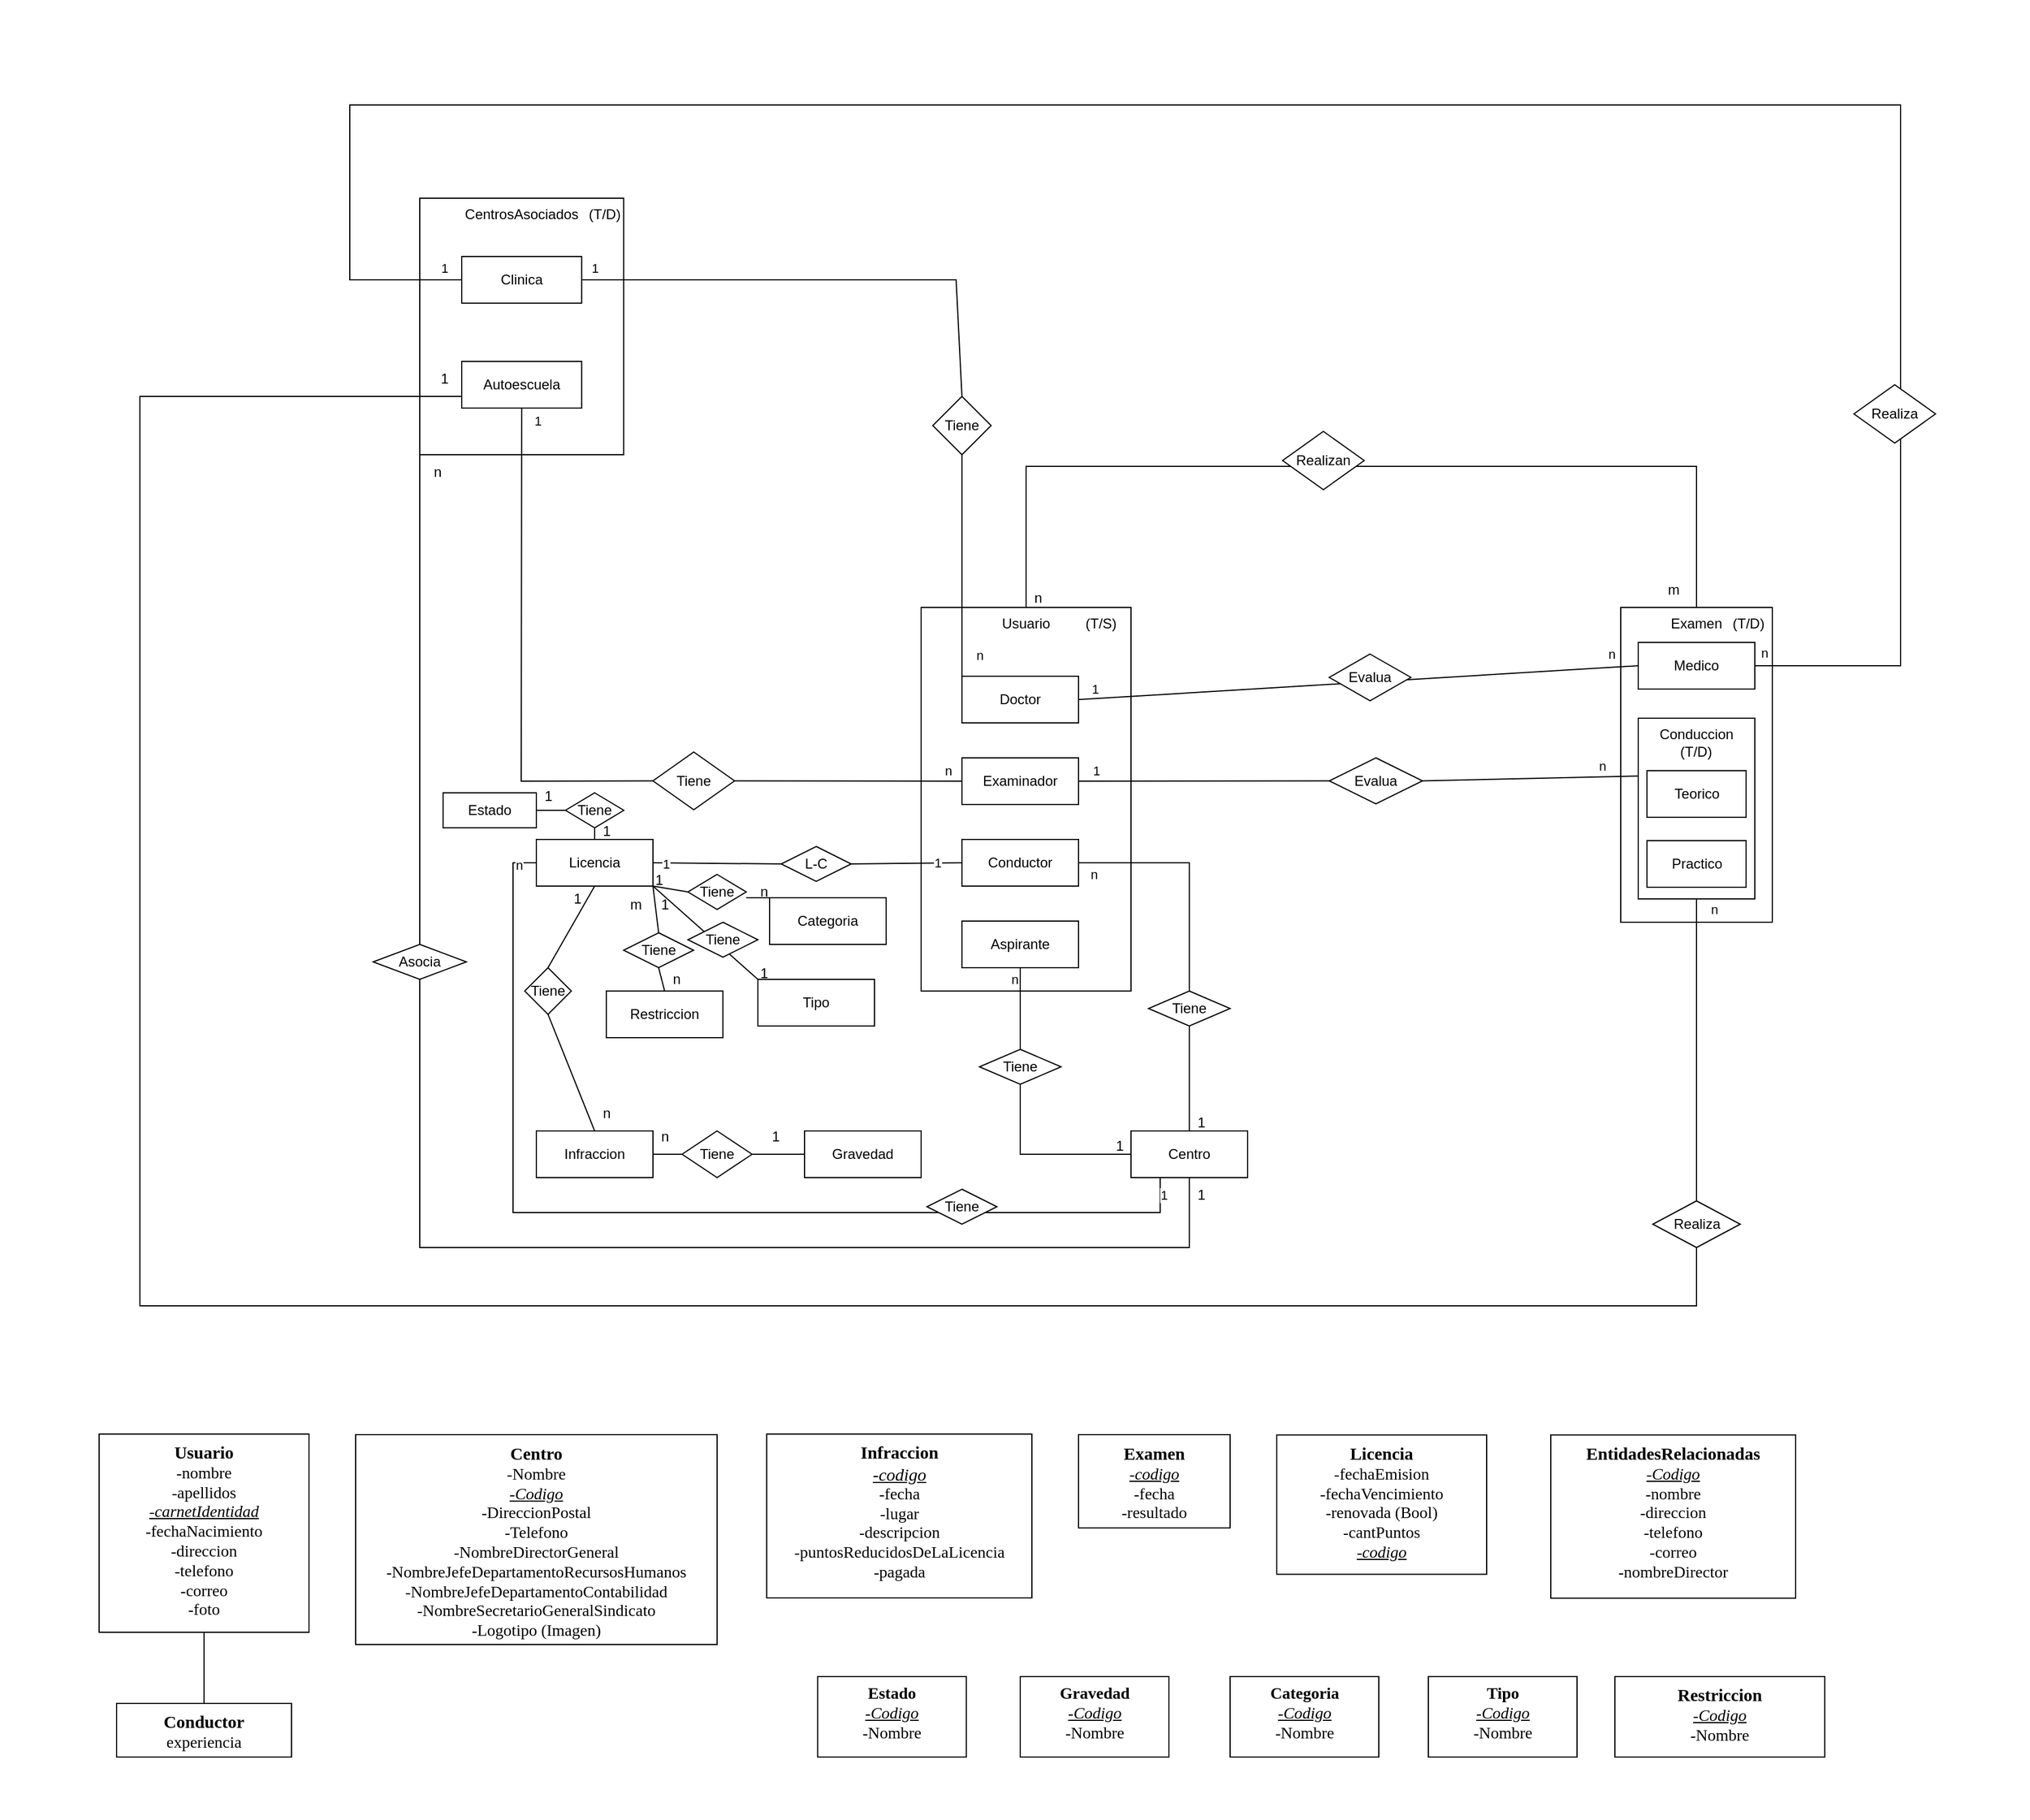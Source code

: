 <mxfile version="24.7.17">
  <diagram id="R2lEEEUBdFMjLlhIrx00" name="Page-1">
    <mxGraphModel dx="5550" dy="3149" grid="1" gridSize="10" guides="1" tooltips="1" connect="1" arrows="1" fold="1" page="1" pageScale="1" pageWidth="850" pageHeight="1100" math="0" shadow="0" extFonts="Permanent Marker^https://fonts.googleapis.com/css?family=Permanent+Marker">
      <root>
        <mxCell id="0" />
        <mxCell id="1" parent="0" />
        <mxCell id="NAzLbEtGGTeLCspvoHRA-1" value="" style="rounded=0;whiteSpace=wrap;html=1;strokeColor=none;" vertex="1" parent="1">
          <mxGeometry x="-2300" y="-340" width="1740" height="1560" as="geometry" />
        </mxCell>
        <mxCell id="DazzLDeY3yilsEYG1Iqc-2" value="&lt;b&gt;&lt;font style=&quot;font-size: 15px;&quot;&gt;Centro&lt;/font&gt;&lt;/b&gt;&lt;div&gt;-Nombre&lt;/div&gt;&lt;div&gt;&lt;u&gt;&lt;i&gt;-Codigo&lt;/i&gt;&lt;/u&gt;&lt;/div&gt;&lt;div&gt;-DireccionPostal&lt;/div&gt;&lt;div&gt;-Telefono&lt;/div&gt;&lt;div&gt;-NombreDirectorGeneral&lt;/div&gt;&lt;div&gt;-NombreJefeDepartamentoRecursosHumanos&lt;/div&gt;&lt;div&gt;-NombreJefeDepartamentoContabilidad&lt;/div&gt;&lt;div&gt;-NombreSecretarioGeneralSindicato&lt;/div&gt;&lt;div&gt;-Logotipo (Imagen)&lt;/div&gt;" style="text;html=1;align=center;verticalAlign=top;whiteSpace=wrap;rounded=0;labelPosition=center;verticalLabelPosition=middle;fontFamily=Tahoma;fontSize=14;strokeColor=default;" parent="1" vertex="1">
          <mxGeometry x="-1995" y="890.5" width="310" height="180" as="geometry" />
        </mxCell>
        <mxCell id="dvxHveoWccfm7zMA3f95-161" value="Licencia" style="whiteSpace=wrap;html=1;align=center;" parent="1" vertex="1">
          <mxGeometry x="-1840" y="380" width="100" height="40" as="geometry" />
        </mxCell>
        <mxCell id="dvxHveoWccfm7zMA3f95-162" value="Infraccion" style="whiteSpace=wrap;html=1;align=center;" parent="1" vertex="1">
          <mxGeometry x="-1840" y="630" width="100" height="40" as="geometry" />
        </mxCell>
        <mxCell id="dvxHveoWccfm7zMA3f95-168" value="" style="group" parent="1" vertex="1" connectable="0">
          <mxGeometry x="-910" y="181" width="130" height="270" as="geometry" />
        </mxCell>
        <mxCell id="dvxHveoWccfm7zMA3f95-163" value="Examen" style="whiteSpace=wrap;html=1;align=center;verticalAlign=top;" parent="dvxHveoWccfm7zMA3f95-168" vertex="1">
          <mxGeometry width="130" height="270" as="geometry" />
        </mxCell>
        <mxCell id="dvxHveoWccfm7zMA3f95-164" value="Medico" style="whiteSpace=wrap;html=1;align=center;" parent="dvxHveoWccfm7zMA3f95-168" vertex="1">
          <mxGeometry x="15" y="30" width="100" height="40" as="geometry" />
        </mxCell>
        <mxCell id="dvxHveoWccfm7zMA3f95-165" value="Conduccion" style="whiteSpace=wrap;html=1;align=center;verticalAlign=top;" parent="dvxHveoWccfm7zMA3f95-168" vertex="1">
          <mxGeometry x="15" y="95" width="100" height="155" as="geometry" />
        </mxCell>
        <mxCell id="dvxHveoWccfm7zMA3f95-166" value="Teorico" style="whiteSpace=wrap;html=1;align=center;" parent="dvxHveoWccfm7zMA3f95-168" vertex="1">
          <mxGeometry x="22.5" y="140" width="85" height="40" as="geometry" />
        </mxCell>
        <mxCell id="dvxHveoWccfm7zMA3f95-167" value="Practico" style="whiteSpace=wrap;html=1;align=center;" parent="dvxHveoWccfm7zMA3f95-168" vertex="1">
          <mxGeometry x="22.5" y="200" width="85" height="40" as="geometry" />
        </mxCell>
        <mxCell id="dvxHveoWccfm7zMA3f95-170" value="(T/D)" style="text;strokeColor=none;fillColor=none;spacingLeft=4;spacingRight=4;overflow=hidden;rotatable=0;points=[[0,0.5],[1,0.5]];portConstraint=eastwest;fontSize=12;whiteSpace=wrap;html=1;" parent="dvxHveoWccfm7zMA3f95-168" vertex="1">
          <mxGeometry x="90" width="40" height="30" as="geometry" />
        </mxCell>
        <mxCell id="dvxHveoWccfm7zMA3f95-269" value="(T/D)" style="text;strokeColor=none;fillColor=none;spacingLeft=4;spacingRight=4;overflow=hidden;rotatable=0;points=[[0,0.5],[1,0.5]];portConstraint=eastwest;fontSize=12;whiteSpace=wrap;html=1;" parent="dvxHveoWccfm7zMA3f95-168" vertex="1">
          <mxGeometry x="45" y="110" width="40" height="30" as="geometry" />
        </mxCell>
        <mxCell id="dvxHveoWccfm7zMA3f95-169" value="" style="group" parent="1" vertex="1" connectable="0">
          <mxGeometry x="-1510" y="181" width="180" height="329" as="geometry" />
        </mxCell>
        <mxCell id="dvxHveoWccfm7zMA3f95-156" value="Usuario" style="whiteSpace=wrap;html=1;align=center;verticalAlign=top;" parent="dvxHveoWccfm7zMA3f95-169" vertex="1">
          <mxGeometry width="180" height="329" as="geometry" />
        </mxCell>
        <mxCell id="dvxHveoWccfm7zMA3f95-158" value="Doctor" style="whiteSpace=wrap;html=1;align=center;" parent="dvxHveoWccfm7zMA3f95-169" vertex="1">
          <mxGeometry x="35" y="59" width="100" height="40" as="geometry" />
        </mxCell>
        <mxCell id="dvxHveoWccfm7zMA3f95-160" value="Aspirante" style="whiteSpace=wrap;html=1;align=center;" parent="dvxHveoWccfm7zMA3f95-169" vertex="1">
          <mxGeometry x="35" y="269" width="100" height="40" as="geometry" />
        </mxCell>
        <mxCell id="dvxHveoWccfm7zMA3f95-171" value="(T/S)" style="text;strokeColor=none;fillColor=none;spacingLeft=4;spacingRight=4;overflow=hidden;rotatable=0;points=[[0,0.5],[1,0.5]];portConstraint=eastwest;fontSize=12;whiteSpace=wrap;html=1;" parent="dvxHveoWccfm7zMA3f95-169" vertex="1">
          <mxGeometry x="135" width="40" height="30" as="geometry" />
        </mxCell>
        <mxCell id="dvxHveoWccfm7zMA3f95-157" value="Conductor" style="whiteSpace=wrap;html=1;align=center;" parent="dvxHveoWccfm7zMA3f95-169" vertex="1">
          <mxGeometry x="35" y="199" width="100" height="40" as="geometry" />
        </mxCell>
        <mxCell id="dvxHveoWccfm7zMA3f95-159" value="Examinador" style="whiteSpace=wrap;html=1;align=center;" parent="dvxHveoWccfm7zMA3f95-169" vertex="1">
          <mxGeometry x="35" y="129" width="100" height="40" as="geometry" />
        </mxCell>
        <mxCell id="dvxHveoWccfm7zMA3f95-176" value="" style="group" parent="1" vertex="1" connectable="0">
          <mxGeometry x="-1940" y="-170" width="180" height="220" as="geometry" />
        </mxCell>
        <mxCell id="dvxHveoWccfm7zMA3f95-172" value="CentrosAsociados" style="whiteSpace=wrap;html=1;align=center;verticalAlign=top;" parent="dvxHveoWccfm7zMA3f95-176" vertex="1">
          <mxGeometry width="174.857" height="220" as="geometry" />
        </mxCell>
        <mxCell id="dvxHveoWccfm7zMA3f95-173" value="Clinica" style="whiteSpace=wrap;html=1;align=center;" parent="dvxHveoWccfm7zMA3f95-176" vertex="1">
          <mxGeometry x="36" y="50" width="102.857" height="40" as="geometry" />
        </mxCell>
        <mxCell id="dvxHveoWccfm7zMA3f95-174" value="Autoescuela" style="whiteSpace=wrap;html=1;align=center;" parent="dvxHveoWccfm7zMA3f95-176" vertex="1">
          <mxGeometry x="36" y="140" width="102.857" height="40" as="geometry" />
        </mxCell>
        <mxCell id="dvxHveoWccfm7zMA3f95-175" value="(T/D)" style="text;strokeColor=none;fillColor=none;spacingLeft=4;spacingRight=4;overflow=hidden;rotatable=0;points=[[0,0.5],[1,0.5]];portConstraint=eastwest;fontSize=12;whiteSpace=wrap;html=1;" parent="dvxHveoWccfm7zMA3f95-176" vertex="1">
          <mxGeometry x="138.857" width="41.143" height="30" as="geometry" />
        </mxCell>
        <mxCell id="dvxHveoWccfm7zMA3f95-267" value="1" style="text;html=1;align=center;verticalAlign=middle;resizable=0;points=[];autosize=1;strokeColor=none;fillColor=none;" parent="dvxHveoWccfm7zMA3f95-176" vertex="1">
          <mxGeometry x="6" y="140" width="30" height="30" as="geometry" />
        </mxCell>
        <mxCell id="dvxHveoWccfm7zMA3f95-179" value="Centro" style="whiteSpace=wrap;html=1;align=center;" parent="1" vertex="1">
          <mxGeometry x="-1330" y="630" width="100" height="40" as="geometry" />
        </mxCell>
        <mxCell id="dvxHveoWccfm7zMA3f95-180" value="" style="endArrow=none;html=1;rounded=0;entryX=0.5;entryY=0;entryDx=0;entryDy=0;exitX=0.5;exitY=0;exitDx=0;exitDy=0;" parent="1" source="dvxHveoWccfm7zMA3f95-156" target="dvxHveoWccfm7zMA3f95-163" edge="1">
          <mxGeometry relative="1" as="geometry">
            <mxPoint x="-1290" y="110" as="sourcePoint" />
            <mxPoint x="-950" y="300" as="targetPoint" />
            <Array as="points">
              <mxPoint x="-1420" y="60" />
              <mxPoint x="-1270" y="60" />
              <mxPoint x="-845" y="60" />
            </Array>
          </mxGeometry>
        </mxCell>
        <mxCell id="dvxHveoWccfm7zMA3f95-183" value="" style="endArrow=none;html=1;rounded=0;exitX=1;exitY=0.5;exitDx=0;exitDy=0;entryX=0;entryY=0.5;entryDx=0;entryDy=0;" parent="1" source="dvxHveoWccfm7zMA3f95-158" target="dvxHveoWccfm7zMA3f95-164" edge="1">
          <mxGeometry relative="1" as="geometry">
            <mxPoint x="-1110" y="360" as="sourcePoint" />
            <mxPoint x="-950" y="360" as="targetPoint" />
          </mxGeometry>
        </mxCell>
        <mxCell id="dvxHveoWccfm7zMA3f95-272" value="1" style="edgeLabel;html=1;align=center;verticalAlign=middle;resizable=0;points=[];" parent="dvxHveoWccfm7zMA3f95-183" vertex="1" connectable="0">
          <mxGeometry x="-0.944" y="-1" relative="1" as="geometry">
            <mxPoint y="-9" as="offset" />
          </mxGeometry>
        </mxCell>
        <mxCell id="dvxHveoWccfm7zMA3f95-273" value="n" style="edgeLabel;html=1;align=center;verticalAlign=middle;resizable=0;points=[];" parent="dvxHveoWccfm7zMA3f95-183" vertex="1" connectable="0">
          <mxGeometry x="0.903" relative="1" as="geometry">
            <mxPoint y="-12" as="offset" />
          </mxGeometry>
        </mxCell>
        <mxCell id="dvxHveoWccfm7zMA3f95-184" value="" style="endArrow=none;html=1;rounded=0;exitX=1;exitY=0.5;exitDx=0;exitDy=0;entryX=-0.002;entryY=0.32;entryDx=0;entryDy=0;entryPerimeter=0;" parent="1" source="dvxHveoWccfm7zMA3f95-201" target="dvxHveoWccfm7zMA3f95-165" edge="1">
          <mxGeometry relative="1" as="geometry">
            <mxPoint x="-1365" y="270" as="sourcePoint" />
            <mxPoint x="-1115" y="220" as="targetPoint" />
          </mxGeometry>
        </mxCell>
        <mxCell id="dvxHveoWccfm7zMA3f95-271" value="n" style="edgeLabel;html=1;align=center;verticalAlign=middle;resizable=0;points=[];" parent="dvxHveoWccfm7zMA3f95-184" vertex="1" connectable="0">
          <mxGeometry x="0.661" y="2" relative="1" as="geometry">
            <mxPoint y="-8" as="offset" />
          </mxGeometry>
        </mxCell>
        <mxCell id="dvxHveoWccfm7zMA3f95-186" value="" style="endArrow=none;html=1;rounded=0;exitX=1;exitY=0.5;exitDx=0;exitDy=0;entryX=0;entryY=0.5;entryDx=0;entryDy=0;" parent="1" source="dvxHveoWccfm7zMA3f95-231" target="dvxHveoWccfm7zMA3f95-157" edge="1">
          <mxGeometry relative="1" as="geometry">
            <mxPoint x="-1355" y="280" as="sourcePoint" />
            <mxPoint x="-1105" y="230" as="targetPoint" />
          </mxGeometry>
        </mxCell>
        <mxCell id="dvxHveoWccfm7zMA3f95-251" value="1" style="edgeLabel;html=1;align=center;verticalAlign=middle;resizable=0;points=[];" parent="dvxHveoWccfm7zMA3f95-186" vertex="1" connectable="0">
          <mxGeometry x="0.55" relative="1" as="geometry">
            <mxPoint as="offset" />
          </mxGeometry>
        </mxCell>
        <mxCell id="dvxHveoWccfm7zMA3f95-187" value="" style="endArrow=none;html=1;rounded=0;exitX=0.5;exitY=0;exitDx=0;exitDy=0;entryX=0.5;entryY=1;entryDx=0;entryDy=0;" parent="1" source="dvxHveoWccfm7zMA3f95-239" target="dvxHveoWccfm7zMA3f95-161" edge="1">
          <mxGeometry relative="1" as="geometry">
            <mxPoint x="-1405" y="290" as="sourcePoint" />
            <mxPoint x="-1155" y="240" as="targetPoint" />
          </mxGeometry>
        </mxCell>
        <mxCell id="dvxHveoWccfm7zMA3f95-188" value="" style="endArrow=none;html=1;rounded=0;exitX=0;exitY=0.5;exitDx=0;exitDy=0;entryX=0.5;entryY=1;entryDx=0;entryDy=0;" parent="1" source="dvxHveoWccfm7zMA3f95-216" target="dvxHveoWccfm7zMA3f95-174" edge="1">
          <mxGeometry relative="1" as="geometry">
            <mxPoint x="-1365" y="270" as="sourcePoint" />
            <mxPoint x="-1670" y="290" as="targetPoint" />
            <Array as="points">
              <mxPoint x="-1853" y="330" />
            </Array>
          </mxGeometry>
        </mxCell>
        <mxCell id="dvxHveoWccfm7zMA3f95-275" value="1" style="edgeLabel;html=1;align=center;verticalAlign=middle;resizable=0;points=[];" parent="dvxHveoWccfm7zMA3f95-188" vertex="1" connectable="0">
          <mxGeometry x="0.936" y="1" relative="1" as="geometry">
            <mxPoint x="14" y="-3" as="offset" />
          </mxGeometry>
        </mxCell>
        <mxCell id="dvxHveoWccfm7zMA3f95-189" value="" style="endArrow=none;html=1;rounded=0;exitX=0.5;exitY=0;exitDx=0;exitDy=0;entryX=1;entryY=0.5;entryDx=0;entryDy=0;" parent="1" source="dvxHveoWccfm7zMA3f95-217" target="dvxHveoWccfm7zMA3f95-173" edge="1">
          <mxGeometry relative="1" as="geometry">
            <mxPoint x="-1465" y="340" as="sourcePoint" />
            <mxPoint x="-1623" y="220" as="targetPoint" />
            <Array as="points">
              <mxPoint x="-1480" y="-100" />
            </Array>
          </mxGeometry>
        </mxCell>
        <mxCell id="dvxHveoWccfm7zMA3f95-276" value="1" style="edgeLabel;html=1;align=center;verticalAlign=middle;resizable=0;points=[];" parent="dvxHveoWccfm7zMA3f95-189" vertex="1" connectable="0">
          <mxGeometry x="0.923" y="-1" relative="1" as="geometry">
            <mxPoint x="-5" y="-9" as="offset" />
          </mxGeometry>
        </mxCell>
        <mxCell id="dvxHveoWccfm7zMA3f95-191" value="" style="endArrow=none;html=1;rounded=0;entryX=0;entryY=0.5;entryDx=0;entryDy=0;exitX=1;exitY=0.5;exitDx=0;exitDy=0;" parent="1" source="dvxHveoWccfm7zMA3f95-164" target="dvxHveoWccfm7zMA3f95-173" edge="1">
          <mxGeometry relative="1" as="geometry">
            <mxPoint x="-670" y="260" as="sourcePoint" />
            <mxPoint x="-1380" y="270" as="targetPoint" />
            <Array as="points">
              <mxPoint x="-670" y="231" />
              <mxPoint x="-670" y="-250" />
              <mxPoint x="-2000" y="-250" />
              <mxPoint x="-2000" y="-100" />
            </Array>
          </mxGeometry>
        </mxCell>
        <mxCell id="dvxHveoWccfm7zMA3f95-280" value="1" style="edgeLabel;html=1;align=center;verticalAlign=middle;resizable=0;points=[];" parent="dvxHveoWccfm7zMA3f95-191" vertex="1" connectable="0">
          <mxGeometry x="0.948" y="6" relative="1" as="geometry">
            <mxPoint x="41" y="-4" as="offset" />
          </mxGeometry>
        </mxCell>
        <mxCell id="dvxHveoWccfm7zMA3f95-281" value="n" style="edgeLabel;html=1;align=center;verticalAlign=middle;resizable=0;points=[];" parent="dvxHveoWccfm7zMA3f95-191" vertex="1" connectable="0">
          <mxGeometry x="-0.993" y="1" relative="1" as="geometry">
            <mxPoint y="-10" as="offset" />
          </mxGeometry>
        </mxCell>
        <mxCell id="dvxHveoWccfm7zMA3f95-192" value="" style="endArrow=none;html=1;rounded=0;entryX=0;entryY=0.75;entryDx=0;entryDy=0;exitX=0.5;exitY=1;exitDx=0;exitDy=0;" parent="1" source="dvxHveoWccfm7zMA3f95-165" target="dvxHveoWccfm7zMA3f95-174" edge="1">
          <mxGeometry relative="1" as="geometry">
            <mxPoint x="-800" y="780" as="sourcePoint" />
            <mxPoint x="-1210" y="260" as="targetPoint" />
            <Array as="points">
              <mxPoint x="-845" y="780" />
              <mxPoint x="-2180" y="780" />
              <mxPoint x="-2180" />
            </Array>
          </mxGeometry>
        </mxCell>
        <mxCell id="dvxHveoWccfm7zMA3f95-268" value="n" style="edgeLabel;html=1;align=center;verticalAlign=middle;resizable=0;points=[];" parent="dvxHveoWccfm7zMA3f95-192" vertex="1" connectable="0">
          <mxGeometry x="-0.966" y="2" relative="1" as="geometry">
            <mxPoint x="13" y="-38" as="offset" />
          </mxGeometry>
        </mxCell>
        <mxCell id="dvxHveoWccfm7zMA3f95-193" value="" style="endArrow=none;html=1;rounded=0;exitX=0;exitY=1;exitDx=0;exitDy=0;entryX=0.5;entryY=1;entryDx=0;entryDy=0;" parent="1" source="dvxHveoWccfm7zMA3f95-172" target="dvxHveoWccfm7zMA3f95-179" edge="1">
          <mxGeometry relative="1" as="geometry">
            <mxPoint x="-1870" y="250" as="sourcePoint" />
            <mxPoint x="-1280" y="720" as="targetPoint" />
            <Array as="points">
              <mxPoint x="-1940" y="730" />
              <mxPoint x="-1280" y="730" />
            </Array>
          </mxGeometry>
        </mxCell>
        <mxCell id="dvxHveoWccfm7zMA3f95-194" value="" style="endArrow=none;html=1;rounded=0;exitX=0.25;exitY=1;exitDx=0;exitDy=0;entryX=0;entryY=0.5;entryDx=0;entryDy=0;" parent="1" source="dvxHveoWccfm7zMA3f95-179" target="dvxHveoWccfm7zMA3f95-161" edge="1">
          <mxGeometry relative="1" as="geometry">
            <mxPoint x="-1320" y="700" as="sourcePoint" />
            <mxPoint x="-1860" y="390" as="targetPoint" />
            <Array as="points">
              <mxPoint x="-1305" y="700" />
              <mxPoint x="-1570" y="700" />
              <mxPoint x="-1860" y="700" />
              <mxPoint x="-1860" y="400" />
            </Array>
          </mxGeometry>
        </mxCell>
        <mxCell id="dvxHveoWccfm7zMA3f95-248" value="1" style="edgeLabel;html=1;align=center;verticalAlign=middle;resizable=0;points=[];" parent="dvxHveoWccfm7zMA3f95-194" vertex="1" connectable="0">
          <mxGeometry x="-0.968" y="3" relative="1" as="geometry">
            <mxPoint as="offset" />
          </mxGeometry>
        </mxCell>
        <mxCell id="dvxHveoWccfm7zMA3f95-249" value="n" style="edgeLabel;html=1;align=center;verticalAlign=middle;resizable=0;points=[];" parent="dvxHveoWccfm7zMA3f95-194" vertex="1" connectable="0">
          <mxGeometry x="0.966" y="-2" relative="1" as="geometry">
            <mxPoint as="offset" />
          </mxGeometry>
        </mxCell>
        <mxCell id="dvxHveoWccfm7zMA3f95-195" value="" style="endArrow=none;html=1;rounded=0;entryX=0.5;entryY=1;entryDx=0;entryDy=0;exitX=0.5;exitY=1;exitDx=0;exitDy=0;" parent="1" source="dvxHveoWccfm7zMA3f95-222" target="dvxHveoWccfm7zMA3f95-160" edge="1">
          <mxGeometry relative="1" as="geometry">
            <mxPoint x="-1340" y="650" as="sourcePoint" />
            <mxPoint x="-1290" y="320" as="targetPoint" />
            <Array as="points" />
          </mxGeometry>
        </mxCell>
        <mxCell id="dvxHveoWccfm7zMA3f95-247" value="n" style="edgeLabel;html=1;align=center;verticalAlign=middle;resizable=0;points=[];" parent="dvxHveoWccfm7zMA3f95-195" vertex="1" connectable="0">
          <mxGeometry x="0.832" y="2" relative="1" as="geometry">
            <mxPoint x="-3" y="1" as="offset" />
          </mxGeometry>
        </mxCell>
        <mxCell id="dvxHveoWccfm7zMA3f95-196" value="" style="endArrow=none;html=1;rounded=0;entryX=1;entryY=0.5;entryDx=0;entryDy=0;exitX=0.5;exitY=0;exitDx=0;exitDy=0;" parent="1" source="dvxHveoWccfm7zMA3f95-221" target="dvxHveoWccfm7zMA3f95-157" edge="1">
          <mxGeometry relative="1" as="geometry">
            <mxPoint x="-1330" y="660" as="sourcePoint" />
            <mxPoint x="-1415" y="500" as="targetPoint" />
            <Array as="points">
              <mxPoint x="-1280" y="400" />
            </Array>
          </mxGeometry>
        </mxCell>
        <mxCell id="dvxHveoWccfm7zMA3f95-244" value="n" style="edgeLabel;html=1;align=center;verticalAlign=middle;resizable=0;points=[];" parent="dvxHveoWccfm7zMA3f95-196" vertex="1" connectable="0">
          <mxGeometry x="0.878" y="4" relative="1" as="geometry">
            <mxPoint y="6" as="offset" />
          </mxGeometry>
        </mxCell>
        <mxCell id="dvxHveoWccfm7zMA3f95-199" value="Realiza" style="shape=rhombus;perimeter=rhombusPerimeter;whiteSpace=wrap;html=1;align=center;" parent="1" vertex="1">
          <mxGeometry x="-882.5" y="690" width="75" height="40" as="geometry" />
        </mxCell>
        <mxCell id="dvxHveoWccfm7zMA3f95-203" value="Evalua" style="shape=rhombus;perimeter=rhombusPerimeter;whiteSpace=wrap;html=1;align=center;" parent="1" vertex="1">
          <mxGeometry x="-1160" y="221" width="70" height="40" as="geometry" />
        </mxCell>
        <mxCell id="dvxHveoWccfm7zMA3f95-204" value="Realizan" style="shape=rhombus;perimeter=rhombusPerimeter;whiteSpace=wrap;html=1;align=center;" parent="1" vertex="1">
          <mxGeometry x="-1200" y="30" width="70" height="50" as="geometry" />
        </mxCell>
        <mxCell id="dvxHveoWccfm7zMA3f95-205" value="Restriccion" style="whiteSpace=wrap;html=1;align=center;" parent="1" vertex="1">
          <mxGeometry x="-1780" y="510" width="100" height="40" as="geometry" />
        </mxCell>
        <mxCell id="dvxHveoWccfm7zMA3f95-206" value="Categoria" style="whiteSpace=wrap;html=1;align=center;" parent="1" vertex="1">
          <mxGeometry x="-1640" y="430" width="100" height="40" as="geometry" />
        </mxCell>
        <mxCell id="dvxHveoWccfm7zMA3f95-207" value="Tipo" style="whiteSpace=wrap;html=1;align=center;" parent="1" vertex="1">
          <mxGeometry x="-1650" y="500" width="100" height="40" as="geometry" />
        </mxCell>
        <mxCell id="dvxHveoWccfm7zMA3f95-208" value="Gravedad" style="whiteSpace=wrap;html=1;align=center;" parent="1" vertex="1">
          <mxGeometry x="-1610" y="630" width="100" height="40" as="geometry" />
        </mxCell>
        <mxCell id="dvxHveoWccfm7zMA3f95-209" value="" style="endArrow=none;html=1;rounded=0;exitX=1;exitY=1;exitDx=0;exitDy=0;entryX=0;entryY=0;entryDx=0;entryDy=0;" parent="1" source="dvxHveoWccfm7zMA3f95-161" target="dvxHveoWccfm7zMA3f95-207" edge="1">
          <mxGeometry relative="1" as="geometry">
            <mxPoint x="-1670" y="430" as="sourcePoint" />
            <mxPoint x="-1510" y="430" as="targetPoint" />
          </mxGeometry>
        </mxCell>
        <mxCell id="dvxHveoWccfm7zMA3f95-210" value="" style="endArrow=none;html=1;rounded=0;entryX=0;entryY=0;entryDx=0;entryDy=0;" parent="1" target="dvxHveoWccfm7zMA3f95-206" edge="1">
          <mxGeometry relative="1" as="geometry">
            <mxPoint x="-1660" y="430" as="sourcePoint" />
            <mxPoint x="-1640" y="510" as="targetPoint" />
          </mxGeometry>
        </mxCell>
        <mxCell id="dvxHveoWccfm7zMA3f95-211" value="" style="endArrow=none;html=1;rounded=0;entryX=0.5;entryY=0;entryDx=0;entryDy=0;exitX=0.5;exitY=1;exitDx=0;exitDy=0;" parent="1" source="dvxHveoWccfm7zMA3f95-226" target="dvxHveoWccfm7zMA3f95-205" edge="1">
          <mxGeometry relative="1" as="geometry">
            <mxPoint x="-1730" y="430" as="sourcePoint" />
            <mxPoint x="-1630" y="440" as="targetPoint" />
          </mxGeometry>
        </mxCell>
        <mxCell id="dvxHveoWccfm7zMA3f95-212" value="" style="endArrow=none;html=1;rounded=0;entryX=0;entryY=0.5;entryDx=0;entryDy=0;exitX=1;exitY=0.5;exitDx=0;exitDy=0;" parent="1" source="dvxHveoWccfm7zMA3f95-241" target="dvxHveoWccfm7zMA3f95-208" edge="1">
          <mxGeometry relative="1" as="geometry">
            <mxPoint x="-1720" y="440" as="sourcePoint" />
            <mxPoint x="-1620" y="450" as="targetPoint" />
          </mxGeometry>
        </mxCell>
        <mxCell id="dvxHveoWccfm7zMA3f95-213" value="Realiza" style="shape=rhombus;perimeter=rhombusPerimeter;whiteSpace=wrap;html=1;align=center;" parent="1" vertex="1">
          <mxGeometry x="-710" y="-10" width="70" height="50" as="geometry" />
        </mxCell>
        <mxCell id="dvxHveoWccfm7zMA3f95-219" value="" style="endArrow=none;html=1;rounded=0;exitX=0;exitY=0;exitDx=0;exitDy=0;entryX=0.5;entryY=1;entryDx=0;entryDy=0;" parent="1" source="dvxHveoWccfm7zMA3f95-158" target="dvxHveoWccfm7zMA3f95-217" edge="1">
          <mxGeometry relative="1" as="geometry">
            <mxPoint x="-1475" y="240" as="sourcePoint" />
            <mxPoint x="-1801" y="-100" as="targetPoint" />
            <Array as="points" />
          </mxGeometry>
        </mxCell>
        <mxCell id="dvxHveoWccfm7zMA3f95-277" value="n" style="edgeLabel;html=1;align=center;verticalAlign=middle;resizable=0;points=[];" parent="dvxHveoWccfm7zMA3f95-219" vertex="1" connectable="0">
          <mxGeometry x="-0.887" relative="1" as="geometry">
            <mxPoint x="15" y="-8" as="offset" />
          </mxGeometry>
        </mxCell>
        <mxCell id="dvxHveoWccfm7zMA3f95-217" value="Tiene" style="shape=rhombus;perimeter=rhombusPerimeter;whiteSpace=wrap;html=1;align=center;" parent="1" vertex="1">
          <mxGeometry x="-1500" width="50" height="50" as="geometry" />
        </mxCell>
        <mxCell id="dvxHveoWccfm7zMA3f95-220" value="Asocia" style="shape=rhombus;perimeter=rhombusPerimeter;whiteSpace=wrap;html=1;align=center;" parent="1" vertex="1">
          <mxGeometry x="-1980" y="470" width="80" height="30" as="geometry" />
        </mxCell>
        <mxCell id="dvxHveoWccfm7zMA3f95-223" value="" style="endArrow=none;html=1;rounded=0;exitX=0;exitY=0.5;exitDx=0;exitDy=0;entryX=0.5;entryY=1;entryDx=0;entryDy=0;" parent="1" source="dvxHveoWccfm7zMA3f95-179" target="dvxHveoWccfm7zMA3f95-222" edge="1">
          <mxGeometry relative="1" as="geometry">
            <mxPoint x="-1330" y="650" as="sourcePoint" />
            <mxPoint x="-1425" y="650" as="targetPoint" />
            <Array as="points">
              <mxPoint x="-1425" y="650" />
            </Array>
          </mxGeometry>
        </mxCell>
        <mxCell id="dvxHveoWccfm7zMA3f95-222" value="Tiene" style="shape=rhombus;perimeter=rhombusPerimeter;whiteSpace=wrap;html=1;align=center;" parent="1" vertex="1">
          <mxGeometry x="-1460" y="560" width="70" height="30" as="geometry" />
        </mxCell>
        <mxCell id="dvxHveoWccfm7zMA3f95-224" value="Tiene" style="shape=rhombus;perimeter=rhombusPerimeter;whiteSpace=wrap;html=1;align=center;" parent="1" vertex="1">
          <mxGeometry x="-1505" y="680" width="60" height="30" as="geometry" />
        </mxCell>
        <mxCell id="dvxHveoWccfm7zMA3f95-227" value="" style="endArrow=none;html=1;rounded=0;entryX=0.5;entryY=0;entryDx=0;entryDy=0;exitX=1;exitY=1;exitDx=0;exitDy=0;" parent="1" source="dvxHveoWccfm7zMA3f95-161" target="dvxHveoWccfm7zMA3f95-226" edge="1">
          <mxGeometry relative="1" as="geometry">
            <mxPoint x="-1740" y="420" as="sourcePoint" />
            <mxPoint x="-1730" y="510" as="targetPoint" />
          </mxGeometry>
        </mxCell>
        <mxCell id="dvxHveoWccfm7zMA3f95-226" value="Tiene" style="shape=rhombus;perimeter=rhombusPerimeter;whiteSpace=wrap;html=1;align=center;" parent="1" vertex="1">
          <mxGeometry x="-1765.14" y="460" width="60" height="30" as="geometry" />
        </mxCell>
        <mxCell id="dvxHveoWccfm7zMA3f95-229" value="" style="endArrow=none;html=1;rounded=0;entryX=0;entryY=0.5;entryDx=0;entryDy=0;" parent="1" target="dvxHveoWccfm7zMA3f95-228" edge="1">
          <mxGeometry relative="1" as="geometry">
            <mxPoint x="-1740" y="420" as="sourcePoint" />
            <mxPoint x="-1640" y="430" as="targetPoint" />
          </mxGeometry>
        </mxCell>
        <mxCell id="dvxHveoWccfm7zMA3f95-228" value="Tiene" style="shape=rhombus;perimeter=rhombusPerimeter;whiteSpace=wrap;html=1;align=center;rotation=0;" parent="1" vertex="1">
          <mxGeometry x="-1710" y="410" width="50" height="30" as="geometry" />
        </mxCell>
        <mxCell id="dvxHveoWccfm7zMA3f95-230" value="Tiene" style="shape=rhombus;perimeter=rhombusPerimeter;whiteSpace=wrap;html=1;align=center;" parent="1" vertex="1">
          <mxGeometry x="-1710.0" y="451" width="60" height="30" as="geometry" />
        </mxCell>
        <mxCell id="dvxHveoWccfm7zMA3f95-232" value="" style="endArrow=none;html=1;rounded=0;exitX=1;exitY=0.5;exitDx=0;exitDy=0;entryX=0;entryY=0.5;entryDx=0;entryDy=0;" parent="1" source="dvxHveoWccfm7zMA3f95-161" target="dvxHveoWccfm7zMA3f95-231" edge="1">
          <mxGeometry relative="1" as="geometry">
            <mxPoint x="-1740" y="400" as="sourcePoint" />
            <mxPoint x="-1475" y="400" as="targetPoint" />
          </mxGeometry>
        </mxCell>
        <mxCell id="dvxHveoWccfm7zMA3f95-250" value="1" style="edgeLabel;html=1;align=center;verticalAlign=middle;resizable=0;points=[];" parent="dvxHveoWccfm7zMA3f95-232" vertex="1" connectable="0">
          <mxGeometry x="-0.081" y="3" relative="1" as="geometry">
            <mxPoint x="-40" y="3" as="offset" />
          </mxGeometry>
        </mxCell>
        <mxCell id="dvxHveoWccfm7zMA3f95-231" value="L-C" style="shape=rhombus;perimeter=rhombusPerimeter;whiteSpace=wrap;html=1;align=center;" parent="1" vertex="1">
          <mxGeometry x="-1630.0" y="386" width="60" height="30" as="geometry" />
        </mxCell>
        <mxCell id="dvxHveoWccfm7zMA3f95-234" value="" style="endArrow=none;html=1;rounded=0;exitX=1;exitY=0.5;exitDx=0;exitDy=0;entryX=0;entryY=0.5;entryDx=0;entryDy=0;" parent="1" source="dvxHveoWccfm7zMA3f95-159" target="dvxHveoWccfm7zMA3f95-201" edge="1">
          <mxGeometry relative="1" as="geometry">
            <mxPoint x="-1375" y="330" as="sourcePoint" />
            <mxPoint x="-895" y="326" as="targetPoint" />
          </mxGeometry>
        </mxCell>
        <mxCell id="dvxHveoWccfm7zMA3f95-270" value="1" style="edgeLabel;html=1;align=center;verticalAlign=middle;resizable=0;points=[];" parent="dvxHveoWccfm7zMA3f95-234" vertex="1" connectable="0">
          <mxGeometry x="-0.824" y="1" relative="1" as="geometry">
            <mxPoint x="-4" y="-8" as="offset" />
          </mxGeometry>
        </mxCell>
        <mxCell id="dvxHveoWccfm7zMA3f95-201" value="Evalua" style="shape=rhombus;perimeter=rhombusPerimeter;whiteSpace=wrap;html=1;align=center;" parent="1" vertex="1">
          <mxGeometry x="-1160" y="310" width="80" height="39.5" as="geometry" />
        </mxCell>
        <mxCell id="dvxHveoWccfm7zMA3f95-235" value="" style="endArrow=none;html=1;rounded=0;entryX=0.5;entryY=1;entryDx=0;entryDy=0;exitX=0.5;exitY=0;exitDx=0;exitDy=0;" parent="1" source="dvxHveoWccfm7zMA3f95-179" target="dvxHveoWccfm7zMA3f95-221" edge="1">
          <mxGeometry relative="1" as="geometry">
            <mxPoint x="-1280" y="630" as="sourcePoint" />
            <mxPoint x="-1375" y="400" as="targetPoint" />
            <Array as="points" />
          </mxGeometry>
        </mxCell>
        <mxCell id="dvxHveoWccfm7zMA3f95-221" value="Tiene" style="shape=rhombus;perimeter=rhombusPerimeter;whiteSpace=wrap;html=1;align=center;" parent="1" vertex="1">
          <mxGeometry x="-1315" y="510" width="70" height="30" as="geometry" />
        </mxCell>
        <mxCell id="dvxHveoWccfm7zMA3f95-236" value="" style="endArrow=none;html=1;rounded=0;exitX=0;exitY=0.5;exitDx=0;exitDy=0;entryX=1;entryY=0.5;entryDx=0;entryDy=0;" parent="1" source="dvxHveoWccfm7zMA3f95-159" target="dvxHveoWccfm7zMA3f95-216" edge="1">
          <mxGeometry relative="1" as="geometry">
            <mxPoint x="-1475" y="330" as="sourcePoint" />
            <mxPoint x="-1853" y="10" as="targetPoint" />
            <Array as="points" />
          </mxGeometry>
        </mxCell>
        <mxCell id="dvxHveoWccfm7zMA3f95-274" value="n" style="edgeLabel;html=1;align=center;verticalAlign=middle;resizable=0;points=[];" parent="dvxHveoWccfm7zMA3f95-236" vertex="1" connectable="0">
          <mxGeometry x="-0.873" y="-4" relative="1" as="geometry">
            <mxPoint y="-5" as="offset" />
          </mxGeometry>
        </mxCell>
        <mxCell id="dvxHveoWccfm7zMA3f95-216" value="Tiene" style="shape=rhombus;perimeter=rhombusPerimeter;whiteSpace=wrap;html=1;align=center;" parent="1" vertex="1">
          <mxGeometry x="-1740" y="305" width="70" height="49.5" as="geometry" />
        </mxCell>
        <mxCell id="dvxHveoWccfm7zMA3f95-240" value="" style="endArrow=none;html=1;rounded=0;exitX=0.5;exitY=0;exitDx=0;exitDy=0;entryX=0.5;entryY=1;entryDx=0;entryDy=0;" parent="1" source="dvxHveoWccfm7zMA3f95-162" target="dvxHveoWccfm7zMA3f95-239" edge="1">
          <mxGeometry relative="1" as="geometry">
            <mxPoint x="-1790" y="630" as="sourcePoint" />
            <mxPoint x="-1790" y="420" as="targetPoint" />
          </mxGeometry>
        </mxCell>
        <mxCell id="dvxHveoWccfm7zMA3f95-239" value="Tiene" style="shape=rhombus;perimeter=rhombusPerimeter;whiteSpace=wrap;html=1;align=center;" parent="1" vertex="1">
          <mxGeometry x="-1850" y="490" width="40" height="40" as="geometry" />
        </mxCell>
        <mxCell id="dvxHveoWccfm7zMA3f95-242" value="" style="endArrow=none;html=1;rounded=0;entryX=0;entryY=0.5;entryDx=0;entryDy=0;exitX=1;exitY=0.5;exitDx=0;exitDy=0;" parent="1" source="dvxHveoWccfm7zMA3f95-162" target="dvxHveoWccfm7zMA3f95-241" edge="1">
          <mxGeometry relative="1" as="geometry">
            <mxPoint x="-1740" y="650" as="sourcePoint" />
            <mxPoint x="-1610" y="650" as="targetPoint" />
          </mxGeometry>
        </mxCell>
        <mxCell id="dvxHveoWccfm7zMA3f95-241" value="Tiene" style="shape=rhombus;perimeter=rhombusPerimeter;whiteSpace=wrap;html=1;align=center;" parent="1" vertex="1">
          <mxGeometry x="-1715" y="630" width="60" height="40" as="geometry" />
        </mxCell>
        <mxCell id="dvxHveoWccfm7zMA3f95-243" value="1" style="text;html=1;align=center;verticalAlign=middle;resizable=0;points=[];autosize=1;strokeColor=none;fillColor=none;" parent="1" vertex="1">
          <mxGeometry x="-1285" y="608" width="30" height="30" as="geometry" />
        </mxCell>
        <mxCell id="dvxHveoWccfm7zMA3f95-246" value="1" style="text;html=1;align=center;verticalAlign=middle;resizable=0;points=[];autosize=1;strokeColor=none;fillColor=none;" parent="1" vertex="1">
          <mxGeometry x="-1355" y="628" width="30" height="30" as="geometry" />
        </mxCell>
        <mxCell id="dvxHveoWccfm7zMA3f95-252" value="m" style="text;html=1;align=center;verticalAlign=middle;resizable=0;points=[];autosize=1;strokeColor=none;fillColor=none;" parent="1" vertex="1">
          <mxGeometry x="-1770" y="421" width="30" height="30" as="geometry" />
        </mxCell>
        <mxCell id="dvxHveoWccfm7zMA3f95-253" value="n" style="text;html=1;align=center;verticalAlign=middle;resizable=0;points=[];autosize=1;strokeColor=none;fillColor=none;" parent="1" vertex="1">
          <mxGeometry x="-1735.14" y="485" width="30" height="30" as="geometry" />
        </mxCell>
        <mxCell id="dvxHveoWccfm7zMA3f95-254" value="1" style="text;html=1;align=center;verticalAlign=middle;resizable=0;points=[];autosize=1;strokeColor=none;fillColor=none;" parent="1" vertex="1">
          <mxGeometry x="-1750.14" y="400" width="30" height="30" as="geometry" />
        </mxCell>
        <mxCell id="dvxHveoWccfm7zMA3f95-255" value="n" style="text;html=1;align=center;verticalAlign=middle;resizable=0;points=[];autosize=1;strokeColor=none;fillColor=none;" parent="1" vertex="1">
          <mxGeometry x="-1660" y="410" width="30" height="30" as="geometry" />
        </mxCell>
        <mxCell id="dvxHveoWccfm7zMA3f95-257" value="1" style="text;html=1;align=center;verticalAlign=middle;resizable=0;points=[];autosize=1;strokeColor=none;fillColor=none;" parent="1" vertex="1">
          <mxGeometry x="-1660" y="480" width="30" height="30" as="geometry" />
        </mxCell>
        <mxCell id="dvxHveoWccfm7zMA3f95-258" value="1" style="text;html=1;align=center;verticalAlign=middle;resizable=0;points=[];autosize=1;strokeColor=none;fillColor=none;" parent="1" vertex="1">
          <mxGeometry x="-1745" y="421" width="30" height="30" as="geometry" />
        </mxCell>
        <mxCell id="dvxHveoWccfm7zMA3f95-260" value="1" style="text;html=1;align=center;verticalAlign=middle;resizable=0;points=[];autosize=1;strokeColor=none;fillColor=none;" parent="1" vertex="1">
          <mxGeometry x="-1820" y="416" width="30" height="30" as="geometry" />
        </mxCell>
        <mxCell id="dvxHveoWccfm7zMA3f95-262" value="n" style="text;html=1;align=center;verticalAlign=middle;resizable=0;points=[];autosize=1;strokeColor=none;fillColor=none;" parent="1" vertex="1">
          <mxGeometry x="-1795.14" y="600" width="30" height="30" as="geometry" />
        </mxCell>
        <mxCell id="dvxHveoWccfm7zMA3f95-263" value="1" style="text;html=1;align=center;verticalAlign=middle;resizable=0;points=[];autosize=1;strokeColor=none;fillColor=none;" parent="1" vertex="1">
          <mxGeometry x="-1650" y="620" width="30" height="30" as="geometry" />
        </mxCell>
        <mxCell id="dvxHveoWccfm7zMA3f95-264" value="n" style="text;html=1;align=center;verticalAlign=middle;resizable=0;points=[];autosize=1;strokeColor=none;fillColor=none;" parent="1" vertex="1">
          <mxGeometry x="-1745" y="620" width="30" height="30" as="geometry" />
        </mxCell>
        <mxCell id="dvxHveoWccfm7zMA3f95-265" value="1" style="text;html=1;align=center;verticalAlign=middle;resizable=0;points=[];autosize=1;strokeColor=none;fillColor=none;" parent="1" vertex="1">
          <mxGeometry x="-1285" y="670" width="30" height="30" as="geometry" />
        </mxCell>
        <mxCell id="dvxHveoWccfm7zMA3f95-266" value="n" style="text;html=1;align=center;verticalAlign=middle;resizable=0;points=[];autosize=1;strokeColor=none;fillColor=none;" parent="1" vertex="1">
          <mxGeometry x="-1940" y="50" width="30" height="30" as="geometry" />
        </mxCell>
        <mxCell id="dvxHveoWccfm7zMA3f95-278" value="n" style="text;html=1;align=center;verticalAlign=middle;resizable=0;points=[];autosize=1;strokeColor=none;fillColor=none;" parent="1" vertex="1">
          <mxGeometry x="-1425" y="158" width="30" height="30" as="geometry" />
        </mxCell>
        <mxCell id="dvxHveoWccfm7zMA3f95-279" value="m" style="text;html=1;align=center;verticalAlign=middle;resizable=0;points=[];autosize=1;strokeColor=none;fillColor=none;" parent="1" vertex="1">
          <mxGeometry x="-880" y="151" width="30" height="30" as="geometry" />
        </mxCell>
        <mxCell id="dvxHveoWccfm7zMA3f95-282" value="&lt;font style=&quot;font-size: 15px;&quot;&gt;&lt;b&gt;Infraccion&lt;/b&gt;&lt;/font&gt;&lt;div style=&quot;font-size: 15px;&quot;&gt;&lt;u style=&quot;&quot;&gt;&lt;i&gt;-codigo&lt;/i&gt;&lt;/u&gt;&lt;/div&gt;&lt;div&gt;-fecha&lt;/div&gt;&lt;div&gt;-lugar&lt;/div&gt;&lt;div&gt;-descripcion&lt;/div&gt;&lt;div&gt;-puntosReducidosDeLaLicencia&lt;/div&gt;&lt;div&gt;-pagada&lt;/div&gt;" style="text;html=1;align=center;verticalAlign=top;whiteSpace=wrap;rounded=0;labelPosition=center;verticalLabelPosition=middle;fontFamily=Tahoma;fontSize=14;strokeColor=default;" parent="1" vertex="1">
          <mxGeometry x="-1642.43" y="890" width="227.43" height="140.5" as="geometry" />
        </mxCell>
        <mxCell id="dvxHveoWccfm7zMA3f95-283" value="&lt;b&gt;&lt;font style=&quot;font-size: 15px;&quot;&gt;Examen&lt;/font&gt;&lt;/b&gt;&lt;div&gt;&lt;i&gt;&lt;u&gt;-codigo&lt;/u&gt;&lt;/i&gt;&lt;/div&gt;&lt;div&gt;-fecha&lt;/div&gt;&lt;div&gt;-resultado&lt;br&gt;&lt;/div&gt;" style="text;html=1;align=center;verticalAlign=top;whiteSpace=wrap;rounded=0;labelPosition=center;verticalLabelPosition=middle;fontFamily=Tahoma;fontSize=14;strokeColor=default;" parent="1" vertex="1">
          <mxGeometry x="-1375" y="890.5" width="130" height="80" as="geometry" />
        </mxCell>
        <mxCell id="dvxHveoWccfm7zMA3f95-285" value="Estado" style="whiteSpace=wrap;html=1;align=center;" parent="1" vertex="1">
          <mxGeometry x="-1920" y="340" width="80" height="30" as="geometry" />
        </mxCell>
        <mxCell id="dvxHveoWccfm7zMA3f95-287" value="" style="endArrow=none;html=1;rounded=0;exitX=1;exitY=0.5;exitDx=0;exitDy=0;entryX=0.5;entryY=0;entryDx=0;entryDy=0;" parent="1" source="dvxHveoWccfm7zMA3f95-288" target="dvxHveoWccfm7zMA3f95-161" edge="1">
          <mxGeometry relative="1" as="geometry">
            <mxPoint x="-1600" y="570" as="sourcePoint" />
            <mxPoint x="-1790" y="370" as="targetPoint" />
            <Array as="points">
              <mxPoint x="-1790" y="355" />
            </Array>
          </mxGeometry>
        </mxCell>
        <mxCell id="dvxHveoWccfm7zMA3f95-289" value="" style="endArrow=none;html=1;rounded=0;exitX=1;exitY=0.5;exitDx=0;exitDy=0;entryX=0;entryY=0.5;entryDx=0;entryDy=0;" parent="1" source="dvxHveoWccfm7zMA3f95-285" target="dvxHveoWccfm7zMA3f95-288" edge="1">
          <mxGeometry relative="1" as="geometry">
            <mxPoint x="-1840" y="355" as="sourcePoint" />
            <mxPoint x="-1790" y="380" as="targetPoint" />
            <Array as="points" />
          </mxGeometry>
        </mxCell>
        <mxCell id="dvxHveoWccfm7zMA3f95-288" value="Tiene" style="shape=rhombus;perimeter=rhombusPerimeter;whiteSpace=wrap;html=1;align=center;rotation=0;" parent="1" vertex="1">
          <mxGeometry x="-1815" y="340" width="50" height="30" as="geometry" />
        </mxCell>
        <mxCell id="dvxHveoWccfm7zMA3f95-290" value="1" style="text;html=1;align=center;verticalAlign=middle;resizable=0;points=[];autosize=1;strokeColor=none;fillColor=none;" parent="1" vertex="1">
          <mxGeometry x="-1795" y="358" width="30" height="30" as="geometry" />
        </mxCell>
        <mxCell id="dvxHveoWccfm7zMA3f95-291" value="1" style="text;html=1;align=center;verticalAlign=middle;resizable=0;points=[];autosize=1;strokeColor=none;fillColor=none;" parent="1" vertex="1">
          <mxGeometry x="-1845" y="328" width="30" height="30" as="geometry" />
        </mxCell>
        <mxCell id="dvxHveoWccfm7zMA3f95-294" value="&lt;b&gt;&lt;font style=&quot;font-size: 15px;&quot;&gt;Licencia&lt;/font&gt;&lt;/b&gt;&lt;div&gt;&lt;div&gt;-fechaEmision&lt;/div&gt;&lt;/div&gt;&lt;div&gt;-fechaVencimiento&lt;/div&gt;&lt;div&gt;-renovada (Bool)&lt;/div&gt;&lt;div&gt;&lt;i&gt;-&lt;/i&gt;cantPuntos&lt;/div&gt;&lt;div&gt;&lt;i&gt;&lt;u&gt;-codigo&lt;/u&gt;&lt;/i&gt;&lt;/div&gt;" style="text;html=1;align=center;verticalAlign=top;whiteSpace=wrap;rounded=0;labelPosition=center;verticalLabelPosition=middle;fontFamily=Tahoma;fontSize=14;strokeColor=default;" parent="1" vertex="1">
          <mxGeometry x="-1205" y="890.75" width="180" height="119.5" as="geometry" />
        </mxCell>
        <mxCell id="dvxHveoWccfm7zMA3f95-295" value="&lt;font style=&quot;font-size: 15px;&quot;&gt;&lt;b&gt;EntidadesRelacionadas&lt;/b&gt;&lt;/font&gt;&lt;div&gt;&lt;i&gt;&lt;u&gt;-Codigo&lt;/u&gt;&lt;/i&gt;&lt;/div&gt;&lt;div&gt;-nombre&lt;/div&gt;&lt;div&gt;-direccion&lt;/div&gt;&lt;div&gt;-telefono&lt;/div&gt;&lt;div&gt;-correo&lt;/div&gt;&lt;div&gt;-nombreDirector&lt;/div&gt;" style="text;html=1;align=center;verticalAlign=top;whiteSpace=wrap;rounded=0;labelPosition=center;verticalLabelPosition=middle;fontFamily=Tahoma;fontSize=14;strokeColor=default;" parent="1" vertex="1">
          <mxGeometry x="-970" y="890.75" width="210" height="140" as="geometry" />
        </mxCell>
        <mxCell id="dvxHveoWccfm7zMA3f95-296" value="&lt;span style=&quot;font-size: 15px;&quot;&gt;&lt;b&gt;Restriccion&lt;/b&gt;&lt;/span&gt;&lt;div&gt;&lt;u style=&quot;&quot;&gt;&lt;i style=&quot;&quot;&gt;&lt;font style=&quot;font-size: 14px;&quot;&gt;-Codigo&lt;/font&gt;&lt;/i&gt;&lt;/u&gt;&lt;/div&gt;&lt;div&gt;&lt;font style=&quot;font-size: 14px;&quot;&gt;-Nombre&lt;/font&gt;&lt;/div&gt;" style="text;html=1;align=center;verticalAlign=top;whiteSpace=wrap;rounded=0;labelPosition=center;verticalLabelPosition=middle;fontFamily=Tahoma;fontSize=14;strokeColor=default;" parent="1" vertex="1">
          <mxGeometry x="-915" y="1098" width="180" height="69" as="geometry" />
        </mxCell>
        <mxCell id="dvxHveoWccfm7zMA3f95-297" value="&lt;span style=&quot;&quot;&gt;&lt;b&gt;Tipo&lt;/b&gt;&lt;/span&gt;&lt;div&gt;&lt;i style=&quot;&quot;&gt;&lt;u style=&quot;&quot;&gt;&lt;font style=&quot;font-size: 14px;&quot;&gt;-Codigo&lt;/font&gt;&lt;/u&gt;&lt;/i&gt;&lt;/div&gt;&lt;div&gt;&lt;font style=&quot;font-size: 14px;&quot;&gt;-Nombre&lt;/font&gt;&lt;/div&gt;" style="text;html=1;align=center;verticalAlign=top;whiteSpace=wrap;rounded=0;labelPosition=center;verticalLabelPosition=middle;fontFamily=Tahoma;fontSize=14;strokeColor=default;" parent="1" vertex="1">
          <mxGeometry x="-1075" y="1098" width="127.5" height="69" as="geometry" />
        </mxCell>
        <mxCell id="dvxHveoWccfm7zMA3f95-298" value="&lt;span style=&quot;&quot;&gt;&lt;b&gt;Categoria&lt;/b&gt;&lt;/span&gt;&lt;div&gt;&lt;i style=&quot;&quot;&gt;&lt;u style=&quot;&quot;&gt;&lt;font style=&quot;font-size: 14px;&quot;&gt;-Codigo&lt;/font&gt;&lt;/u&gt;&lt;/i&gt;&lt;/div&gt;&lt;div&gt;&lt;font style=&quot;font-size: 14px;&quot;&gt;-Nombre&lt;/font&gt;&lt;/div&gt;" style="text;html=1;align=center;verticalAlign=top;whiteSpace=wrap;rounded=0;labelPosition=center;verticalLabelPosition=middle;fontFamily=Tahoma;fontSize=14;strokeColor=default;" parent="1" vertex="1">
          <mxGeometry x="-1245" y="1098" width="127.5" height="69" as="geometry" />
        </mxCell>
        <mxCell id="dvxHveoWccfm7zMA3f95-299" value="&lt;span style=&quot;&quot;&gt;&lt;b&gt;Gravedad&lt;/b&gt;&lt;/span&gt;&lt;div&gt;&lt;i style=&quot;&quot;&gt;&lt;u style=&quot;&quot;&gt;&lt;font style=&quot;font-size: 14px;&quot;&gt;-Codigo&lt;/font&gt;&lt;/u&gt;&lt;/i&gt;&lt;/div&gt;&lt;div&gt;&lt;font style=&quot;font-size: 14px;&quot;&gt;-Nombre&lt;/font&gt;&lt;/div&gt;" style="text;html=1;align=center;verticalAlign=top;whiteSpace=wrap;rounded=0;labelPosition=center;verticalLabelPosition=middle;fontFamily=Tahoma;fontSize=14;strokeColor=default;" parent="1" vertex="1">
          <mxGeometry x="-1425" y="1098" width="127.5" height="69" as="geometry" />
        </mxCell>
        <mxCell id="dvxHveoWccfm7zMA3f95-300" value="&lt;span style=&quot;&quot;&gt;&lt;b&gt;Estado&lt;/b&gt;&lt;/span&gt;&lt;div&gt;&lt;i style=&quot;&quot;&gt;&lt;u style=&quot;&quot;&gt;&lt;font style=&quot;font-size: 14px;&quot;&gt;-Codigo&lt;/font&gt;&lt;/u&gt;&lt;/i&gt;&lt;/div&gt;&lt;div&gt;&lt;font style=&quot;font-size: 14px;&quot;&gt;-Nombre&lt;/font&gt;&lt;/div&gt;" style="text;html=1;align=center;verticalAlign=top;whiteSpace=wrap;rounded=0;labelPosition=center;verticalLabelPosition=middle;fontFamily=Tahoma;fontSize=14;strokeColor=default;" parent="1" vertex="1">
          <mxGeometry x="-1598.75" y="1098" width="127.5" height="69" as="geometry" />
        </mxCell>
        <mxCell id="dvxHveoWccfm7zMA3f95-302" value="" style="group;strokeColor=none;" parent="1" vertex="1" connectable="0">
          <mxGeometry x="-2215" y="890" width="180" height="277" as="geometry" />
        </mxCell>
        <mxCell id="dvxHveoWccfm7zMA3f95-292" value="&lt;font style=&quot;font-size: 15px;&quot;&gt;&lt;b&gt;Usuario&lt;/b&gt;&lt;/font&gt;&lt;div&gt;-nombre&lt;/div&gt;&lt;div&gt;-apellidos&lt;/div&gt;&lt;div&gt;&lt;i&gt;&lt;u&gt;-carnetIdentidad&lt;/u&gt;&lt;/i&gt;&lt;/div&gt;&lt;div&gt;-fechaNacimiento&lt;/div&gt;&lt;div&gt;-direccion&lt;/div&gt;&lt;div&gt;-telefono&lt;/div&gt;&lt;div&gt;-correo&lt;/div&gt;&lt;div&gt;-foto&lt;/div&gt;&lt;div&gt;&lt;br&gt;&lt;/div&gt;" style="text;html=1;align=center;verticalAlign=top;whiteSpace=wrap;rounded=0;labelPosition=center;verticalLabelPosition=middle;fontFamily=Tahoma;fontSize=14;strokeColor=default;" parent="dvxHveoWccfm7zMA3f95-302" vertex="1">
          <mxGeometry width="180" height="170" as="geometry" />
        </mxCell>
        <mxCell id="dvxHveoWccfm7zMA3f95-293" value="&lt;div&gt;&lt;font style=&quot;font-size: 15px;&quot;&gt;&lt;b&gt;Conductor&lt;/b&gt;&lt;/font&gt;&lt;/div&gt;&lt;div&gt;experiencia&lt;/div&gt;" style="text;html=1;align=center;verticalAlign=top;whiteSpace=wrap;rounded=0;labelPosition=center;verticalLabelPosition=middle;fontFamily=Tahoma;fontSize=14;strokeColor=default;" parent="dvxHveoWccfm7zMA3f95-302" vertex="1">
          <mxGeometry x="15" y="231" width="150" height="46" as="geometry" />
        </mxCell>
        <mxCell id="dvxHveoWccfm7zMA3f95-301" value="" style="endArrow=none;html=1;rounded=0;exitX=0.5;exitY=0;exitDx=0;exitDy=0;entryX=0.5;entryY=1;entryDx=0;entryDy=0;strokeColor=default;" parent="dvxHveoWccfm7zMA3f95-302" source="dvxHveoWccfm7zMA3f95-293" target="dvxHveoWccfm7zMA3f95-292" edge="1">
          <mxGeometry relative="1" as="geometry">
            <mxPoint x="155" y="141" as="sourcePoint" />
            <mxPoint x="315" y="141" as="targetPoint" />
          </mxGeometry>
        </mxCell>
      </root>
    </mxGraphModel>
  </diagram>
</mxfile>
